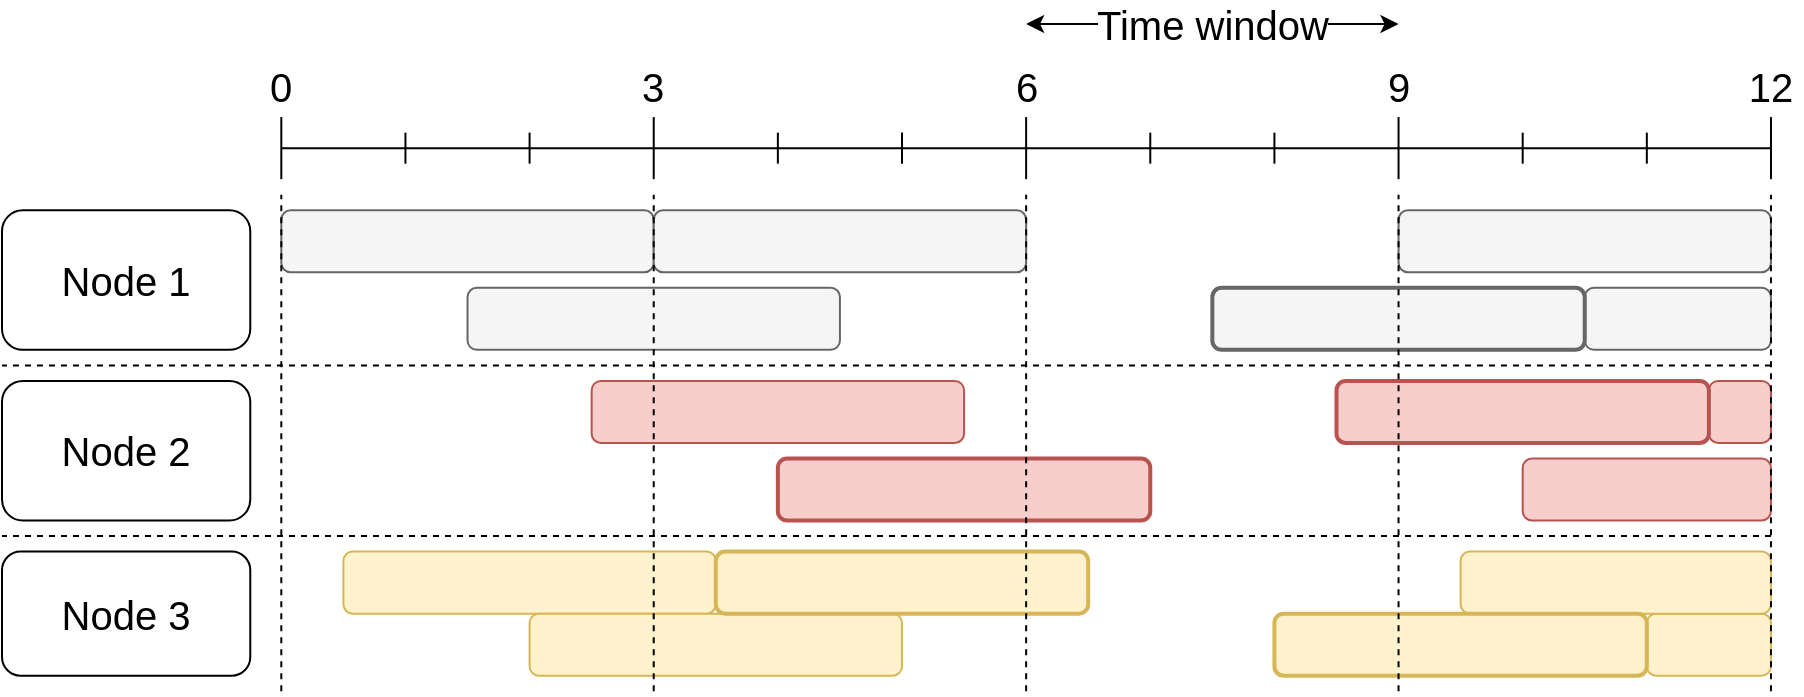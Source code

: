 <mxfile version="18.0.6" type="device"><diagram id="wxQeSoOpJbhPEgvt9aLv" name="Page-1"><mxGraphModel dx="1562" dy="1978" grid="1" gridSize="5" guides="1" tooltips="1" connect="1" arrows="1" fold="1" page="1" pageScale="1" pageWidth="850" pageHeight="1100" math="0" shadow="0"><root><mxCell id="0"/><mxCell id="1" parent="0"/><mxCell id="uvquwkrF5Jkndu0ga-RJ-1" value="" style="group;aspect=fixed;fontSize=20;" vertex="1" connectable="0" parent="1"><mxGeometry x="20" width="900" height="333.62" as="geometry"/></mxCell><mxCell id="RBebzKLu4JZRvcKGA0MO-24" value="" style="endArrow=none;html=1;rounded=0;fontSize=20;" parent="uvquwkrF5Jkndu0ga-RJ-1" edge="1"><mxGeometry width="50" height="50" relative="1" as="geometry"><mxPoint x="139.655" y="62.069" as="sourcePoint"/><mxPoint x="884.483" y="62.069" as="targetPoint"/></mxGeometry></mxCell><mxCell id="RBebzKLu4JZRvcKGA0MO-25" value="" style="endArrow=none;html=1;rounded=0;fontSize=20;" parent="uvquwkrF5Jkndu0ga-RJ-1" edge="1"><mxGeometry width="50" height="50" relative="1" as="geometry"><mxPoint x="139.655" y="46.552" as="sourcePoint"/><mxPoint x="139.655" y="77.586" as="targetPoint"/></mxGeometry></mxCell><mxCell id="RBebzKLu4JZRvcKGA0MO-26" value="" style="endArrow=none;html=1;rounded=0;fontSize=20;" parent="uvquwkrF5Jkndu0ga-RJ-1" edge="1"><mxGeometry width="50" height="50" relative="1" as="geometry"><mxPoint x="325.862" y="46.552" as="sourcePoint"/><mxPoint x="325.862" y="77.586" as="targetPoint"/></mxGeometry></mxCell><mxCell id="RBebzKLu4JZRvcKGA0MO-27" value="" style="endArrow=none;html=1;rounded=0;fontSize=20;" parent="uvquwkrF5Jkndu0ga-RJ-1" edge="1"><mxGeometry width="50" height="50" relative="1" as="geometry"><mxPoint x="201.724" y="54.31" as="sourcePoint"/><mxPoint x="201.724" y="69.827" as="targetPoint"/></mxGeometry></mxCell><mxCell id="RBebzKLu4JZRvcKGA0MO-28" value="" style="endArrow=none;html=1;rounded=0;fontSize=20;" parent="uvquwkrF5Jkndu0ga-RJ-1" edge="1"><mxGeometry width="50" height="50" relative="1" as="geometry"><mxPoint x="263.793" y="54.31" as="sourcePoint"/><mxPoint x="263.793" y="69.827" as="targetPoint"/></mxGeometry></mxCell><mxCell id="RBebzKLu4JZRvcKGA0MO-39" value="0" style="text;html=1;strokeColor=none;fillColor=none;align=center;verticalAlign=middle;whiteSpace=wrap;rounded=0;container=0;fontSize=20;" parent="uvquwkrF5Jkndu0ga-RJ-1" vertex="1"><mxGeometry x="124.138" y="15.517" width="31.034" height="31.034" as="geometry"/></mxCell><mxCell id="RBebzKLu4JZRvcKGA0MO-40" value="3" style="text;html=1;strokeColor=none;fillColor=none;align=center;verticalAlign=middle;whiteSpace=wrap;rounded=0;container=0;fontSize=20;" parent="uvquwkrF5Jkndu0ga-RJ-1" vertex="1"><mxGeometry x="310.345" y="15.517" width="31.034" height="31.034" as="geometry"/></mxCell><mxCell id="RBebzKLu4JZRvcKGA0MO-42" value="9" style="text;html=1;strokeColor=none;fillColor=none;align=center;verticalAlign=middle;whiteSpace=wrap;rounded=0;container=0;fontSize=20;" parent="uvquwkrF5Jkndu0ga-RJ-1" vertex="1"><mxGeometry x="682.759" y="15.517" width="31.034" height="31.034" as="geometry"/></mxCell><mxCell id="RBebzKLu4JZRvcKGA0MO-51" value="12" style="text;html=1;strokeColor=none;fillColor=none;align=center;verticalAlign=middle;whiteSpace=wrap;rounded=0;container=0;fontSize=20;" parent="uvquwkrF5Jkndu0ga-RJ-1" vertex="1"><mxGeometry x="868.966" y="15.517" width="31.034" height="31.034" as="geometry"/></mxCell><mxCell id="RBebzKLu4JZRvcKGA0MO-53" value="Time window" style="endArrow=classic;startArrow=classic;html=1;rounded=0;fontSize=20;" parent="uvquwkrF5Jkndu0ga-RJ-1" edge="1"><mxGeometry width="50" height="50" relative="1" as="geometry"><mxPoint x="512.069" as="sourcePoint"/><mxPoint x="698.276" as="targetPoint"/></mxGeometry></mxCell><mxCell id="RBebzKLu4JZRvcKGA0MO-54" value="" style="rounded=1;whiteSpace=wrap;html=1;fillColor=#f5f5f5;strokeColor=#666666;fontColor=#333333;container=0;fontSize=20;" parent="uvquwkrF5Jkndu0ga-RJ-1" vertex="1"><mxGeometry x="139.655" y="93.103" width="186.207" height="31.034" as="geometry"/></mxCell><mxCell id="RBebzKLu4JZRvcKGA0MO-56" value="" style="rounded=1;whiteSpace=wrap;html=1;fillColor=#f5f5f5;strokeColor=#666666;fontColor=#333333;container=0;fontSize=20;" parent="uvquwkrF5Jkndu0ga-RJ-1" vertex="1"><mxGeometry x="325.862" y="93.103" width="186.207" height="31.034" as="geometry"/></mxCell><mxCell id="RBebzKLu4JZRvcKGA0MO-58" value="" style="rounded=1;whiteSpace=wrap;html=1;fillColor=#f5f5f5;strokeColor=#666666;fontColor=#333333;container=0;fontSize=20;" parent="uvquwkrF5Jkndu0ga-RJ-1" vertex="1"><mxGeometry x="698.276" y="93.103" width="186.207" height="31.034" as="geometry"/></mxCell><mxCell id="RBebzKLu4JZRvcKGA0MO-59" value="" style="rounded=1;whiteSpace=wrap;html=1;fillColor=#f5f5f5;strokeColor=#666666;fontColor=#333333;container=0;fontSize=20;" parent="uvquwkrF5Jkndu0ga-RJ-1" vertex="1"><mxGeometry x="232.759" y="131.896" width="186.207" height="31.034" as="geometry"/></mxCell><mxCell id="RBebzKLu4JZRvcKGA0MO-62" value="" style="rounded=1;whiteSpace=wrap;html=1;fillColor=#f8cecc;strokeColor=#b85450;container=0;fontSize=20;" parent="uvquwkrF5Jkndu0ga-RJ-1" vertex="1"><mxGeometry x="294.828" y="178.448" width="186.207" height="31.034" as="geometry"/></mxCell><mxCell id="RBebzKLu4JZRvcKGA0MO-68" value="" style="rounded=1;whiteSpace=wrap;html=1;fillColor=#fff2cc;strokeColor=#d6b656;container=0;fontSize=20;" parent="uvquwkrF5Jkndu0ga-RJ-1" vertex="1"><mxGeometry x="170.69" y="263.793" width="186.207" height="31.034" as="geometry"/></mxCell><mxCell id="RBebzKLu4JZRvcKGA0MO-69" value="" style="rounded=1;whiteSpace=wrap;html=1;fillColor=#fff2cc;strokeColor=#d6b656;container=0;fontSize=20;" parent="uvquwkrF5Jkndu0ga-RJ-1" vertex="1"><mxGeometry x="263.793" y="294.827" width="186.207" height="31.034" as="geometry"/></mxCell><mxCell id="RBebzKLu4JZRvcKGA0MO-75" value="" style="rounded=1;whiteSpace=wrap;html=1;fillColor=#fff2cc;strokeColor=#d6b656;container=0;fontSize=20;" parent="uvquwkrF5Jkndu0ga-RJ-1" vertex="1"><mxGeometry x="822.414" y="294.827" width="62.069" height="31.034" as="geometry"/></mxCell><mxCell id="RBebzKLu4JZRvcKGA0MO-77" value="" style="rounded=1;whiteSpace=wrap;html=1;fillColor=#f8cecc;strokeColor=#b85450;container=0;fontSize=20;" parent="uvquwkrF5Jkndu0ga-RJ-1" vertex="1"><mxGeometry x="760.345" y="217.241" width="124.138" height="31.034" as="geometry"/></mxCell><mxCell id="RBebzKLu4JZRvcKGA0MO-78" value="" style="rounded=1;whiteSpace=wrap;html=1;fillColor=#f5f5f5;strokeColor=#666666;fontColor=#333333;container=0;fontSize=20;" parent="uvquwkrF5Jkndu0ga-RJ-1" vertex="1"><mxGeometry x="791.379" y="131.896" width="93.103" height="31.034" as="geometry"/></mxCell><mxCell id="zh7UxmzxV9cqOFcX6s-D-3" value="" style="rounded=1;whiteSpace=wrap;html=1;fillColor=#f8cecc;strokeColor=#b85450;container=0;fontSize=20;" parent="uvquwkrF5Jkndu0ga-RJ-1" vertex="1"><mxGeometry x="853.448" y="178.448" width="31.034" height="31.034" as="geometry"/></mxCell><mxCell id="zh7UxmzxV9cqOFcX6s-D-6" value="" style="rounded=1;whiteSpace=wrap;html=1;fillColor=#fff2cc;strokeColor=#d6b656;container=0;fontSize=20;" parent="uvquwkrF5Jkndu0ga-RJ-1" vertex="1"><mxGeometry x="729.31" y="263.793" width="155.172" height="31.034" as="geometry"/></mxCell><mxCell id="fEko88GPFJEEde8nm4cK-1" value="Node 1" style="rounded=1;whiteSpace=wrap;html=1;container=0;fontSize=20;" parent="uvquwkrF5Jkndu0ga-RJ-1" vertex="1"><mxGeometry y="93.103" width="124.138" height="69.827" as="geometry"/></mxCell><mxCell id="fEko88GPFJEEde8nm4cK-2" value="Node 2" style="rounded=1;whiteSpace=wrap;html=1;container=0;fontSize=20;" parent="uvquwkrF5Jkndu0ga-RJ-1" vertex="1"><mxGeometry y="178.448" width="124.138" height="69.827" as="geometry"/></mxCell><mxCell id="fEko88GPFJEEde8nm4cK-3" value="Node 3" style="rounded=1;whiteSpace=wrap;html=1;container=0;fontSize=20;" parent="uvquwkrF5Jkndu0ga-RJ-1" vertex="1"><mxGeometry y="263.793" width="124.138" height="62.069" as="geometry"/></mxCell><mxCell id="x0yOwYx9iQgPlq8sfOgQ-19" value="" style="rounded=1;whiteSpace=wrap;html=1;fillColor=#fff2cc;strokeColor=#d6b656;glass=0;sketch=0;strokeWidth=2;container=0;fontSize=20;" parent="uvquwkrF5Jkndu0ga-RJ-1" vertex="1"><mxGeometry x="636.207" y="294.827" width="186.207" height="31.034" as="geometry"/></mxCell><mxCell id="x0yOwYx9iQgPlq8sfOgQ-20" value="" style="rounded=1;whiteSpace=wrap;html=1;fillColor=#f5f5f5;strokeColor=#666666;fontColor=#333333;glass=0;sketch=0;strokeWidth=2;container=0;fontSize=20;" parent="uvquwkrF5Jkndu0ga-RJ-1" vertex="1"><mxGeometry x="605.172" y="131.896" width="186.207" height="31.034" as="geometry"/></mxCell><mxCell id="x0yOwYx9iQgPlq8sfOgQ-21" value="" style="rounded=1;whiteSpace=wrap;html=1;fillColor=#f8cecc;strokeColor=#b85450;glass=0;sketch=0;strokeWidth=2;container=0;fontSize=20;" parent="uvquwkrF5Jkndu0ga-RJ-1" vertex="1"><mxGeometry x="667.241" y="178.448" width="186.207" height="31.034" as="geometry"/></mxCell><mxCell id="x0yOwYx9iQgPlq8sfOgQ-22" value="" style="rounded=1;whiteSpace=wrap;html=1;fillColor=#fff2cc;strokeColor=#d6b656;glass=0;sketch=0;strokeWidth=2;container=0;fontSize=20;" parent="uvquwkrF5Jkndu0ga-RJ-1" vertex="1"><mxGeometry x="356.897" y="263.793" width="186.207" height="31.034" as="geometry"/></mxCell><mxCell id="x0yOwYx9iQgPlq8sfOgQ-23" value="" style="rounded=1;whiteSpace=wrap;html=1;fillColor=#f8cecc;strokeColor=#b85450;glass=0;sketch=0;strokeWidth=2;container=0;fontSize=20;" parent="uvquwkrF5Jkndu0ga-RJ-1" vertex="1"><mxGeometry x="387.931" y="217.241" width="186.207" height="31.034" as="geometry"/></mxCell><mxCell id="x0yOwYx9iQgPlq8sfOgQ-24" value="" style="endArrow=none;dashed=1;html=1;rounded=0;fontSize=20;" parent="uvquwkrF5Jkndu0ga-RJ-1" edge="1"><mxGeometry width="50" height="50" relative="1" as="geometry"><mxPoint x="512.069" y="333.62" as="sourcePoint"/><mxPoint x="512.069" y="85.345" as="targetPoint"/></mxGeometry></mxCell><mxCell id="x0yOwYx9iQgPlq8sfOgQ-25" value="" style="endArrow=none;dashed=1;html=1;rounded=0;fontSize=20;" parent="uvquwkrF5Jkndu0ga-RJ-1" edge="1"><mxGeometry width="50" height="50" relative="1" as="geometry"><mxPoint x="698.276" y="333.62" as="sourcePoint"/><mxPoint x="698.276" y="85.345" as="targetPoint"/></mxGeometry></mxCell><mxCell id="x0yOwYx9iQgPlq8sfOgQ-26" value="" style="endArrow=none;dashed=1;html=1;rounded=0;fontSize=20;" parent="uvquwkrF5Jkndu0ga-RJ-1" edge="1"><mxGeometry width="50" height="50" relative="1" as="geometry"><mxPoint x="884.483" y="333.62" as="sourcePoint"/><mxPoint x="884.483" y="85.345" as="targetPoint"/></mxGeometry></mxCell><mxCell id="x0yOwYx9iQgPlq8sfOgQ-27" value="" style="endArrow=none;dashed=1;html=1;rounded=0;fontSize=20;" parent="uvquwkrF5Jkndu0ga-RJ-1" edge="1"><mxGeometry width="50" height="50" relative="1" as="geometry"><mxPoint x="325.862" y="333.62" as="sourcePoint"/><mxPoint x="325.862" y="85.345" as="targetPoint"/></mxGeometry></mxCell><mxCell id="x0yOwYx9iQgPlq8sfOgQ-28" value="" style="endArrow=none;dashed=1;html=1;rounded=0;fontSize=20;" parent="uvquwkrF5Jkndu0ga-RJ-1" edge="1"><mxGeometry width="50" height="50" relative="1" as="geometry"><mxPoint x="139.655" y="333.62" as="sourcePoint"/><mxPoint x="139.655" y="85.345" as="targetPoint"/></mxGeometry></mxCell><mxCell id="x0yOwYx9iQgPlq8sfOgQ-29" value="" style="endArrow=none;dashed=1;html=1;rounded=0;fontSize=20;" parent="uvquwkrF5Jkndu0ga-RJ-1" edge="1"><mxGeometry width="50" height="50" relative="1" as="geometry"><mxPoint x="884.483" y="170.689" as="sourcePoint"/><mxPoint y="170.689" as="targetPoint"/></mxGeometry></mxCell><mxCell id="x0yOwYx9iQgPlq8sfOgQ-30" value="" style="endArrow=none;dashed=1;html=1;rounded=0;fontSize=20;" parent="uvquwkrF5Jkndu0ga-RJ-1" edge="1"><mxGeometry width="50" height="50" relative="1" as="geometry"><mxPoint x="884.483" y="256.034" as="sourcePoint"/><mxPoint y="256.034" as="targetPoint"/></mxGeometry></mxCell><mxCell id="RBebzKLu4JZRvcKGA0MO-35" value="" style="endArrow=none;html=1;rounded=0;fontSize=20;" parent="uvquwkrF5Jkndu0ga-RJ-1" edge="1"><mxGeometry width="50" height="50" relative="1" as="geometry"><mxPoint x="698.276" y="46.552" as="sourcePoint"/><mxPoint x="698.276" y="77.586" as="targetPoint"/></mxGeometry></mxCell><mxCell id="RBebzKLu4JZRvcKGA0MO-36" value="" style="endArrow=none;html=1;rounded=0;fontSize=20;" parent="uvquwkrF5Jkndu0ga-RJ-1" edge="1"><mxGeometry width="50" height="50" relative="1" as="geometry"><mxPoint x="574.138" y="54.31" as="sourcePoint"/><mxPoint x="574.138" y="69.827" as="targetPoint"/></mxGeometry></mxCell><mxCell id="RBebzKLu4JZRvcKGA0MO-37" value="" style="endArrow=none;html=1;rounded=0;fontSize=20;" parent="uvquwkrF5Jkndu0ga-RJ-1" edge="1"><mxGeometry width="50" height="50" relative="1" as="geometry"><mxPoint x="636.207" y="54.31" as="sourcePoint"/><mxPoint x="636.207" y="69.827" as="targetPoint"/></mxGeometry></mxCell><mxCell id="RBebzKLu4JZRvcKGA0MO-44" value="" style="endArrow=none;html=1;rounded=0;fontSize=20;" parent="uvquwkrF5Jkndu0ga-RJ-1" edge="1"><mxGeometry width="50" height="50" relative="1" as="geometry"><mxPoint x="884.483" y="46.552" as="sourcePoint"/><mxPoint x="884.483" y="77.586" as="targetPoint"/></mxGeometry></mxCell><mxCell id="RBebzKLu4JZRvcKGA0MO-45" value="" style="endArrow=none;html=1;rounded=0;fontSize=20;" parent="uvquwkrF5Jkndu0ga-RJ-1" edge="1"><mxGeometry width="50" height="50" relative="1" as="geometry"><mxPoint x="760.345" y="54.31" as="sourcePoint"/><mxPoint x="760.345" y="69.827" as="targetPoint"/></mxGeometry></mxCell><mxCell id="RBebzKLu4JZRvcKGA0MO-46" value="" style="endArrow=none;html=1;rounded=0;fontSize=20;" parent="uvquwkrF5Jkndu0ga-RJ-1" edge="1"><mxGeometry width="50" height="50" relative="1" as="geometry"><mxPoint x="822.414" y="54.31" as="sourcePoint"/><mxPoint x="822.414" y="69.827" as="targetPoint"/></mxGeometry></mxCell><mxCell id="RBebzKLu4JZRvcKGA0MO-48" value="" style="endArrow=none;html=1;rounded=0;fontSize=20;" parent="uvquwkrF5Jkndu0ga-RJ-1" edge="1"><mxGeometry width="50" height="50" relative="1" as="geometry"><mxPoint x="512.069" y="46.552" as="sourcePoint"/><mxPoint x="512.069" y="77.586" as="targetPoint"/></mxGeometry></mxCell><mxCell id="RBebzKLu4JZRvcKGA0MO-49" value="" style="endArrow=none;html=1;rounded=0;fontSize=20;" parent="uvquwkrF5Jkndu0ga-RJ-1" edge="1"><mxGeometry width="50" height="50" relative="1" as="geometry"><mxPoint x="387.931" y="54.31" as="sourcePoint"/><mxPoint x="387.931" y="69.827" as="targetPoint"/></mxGeometry></mxCell><mxCell id="RBebzKLu4JZRvcKGA0MO-50" value="" style="endArrow=none;html=1;rounded=0;fontSize=20;" parent="uvquwkrF5Jkndu0ga-RJ-1" edge="1"><mxGeometry width="50" height="50" relative="1" as="geometry"><mxPoint x="450" y="54.31" as="sourcePoint"/><mxPoint x="450" y="69.827" as="targetPoint"/></mxGeometry></mxCell><mxCell id="bgtVG0tbswSp-f-FQSHt-27" value="6" style="text;html=1;strokeColor=none;fillColor=none;align=center;verticalAlign=middle;whiteSpace=wrap;rounded=0;container=0;fontSize=20;" parent="uvquwkrF5Jkndu0ga-RJ-1" vertex="1"><mxGeometry x="496.552" y="15.517" width="31.034" height="31.034" as="geometry"/></mxCell></root></mxGraphModel></diagram></mxfile>